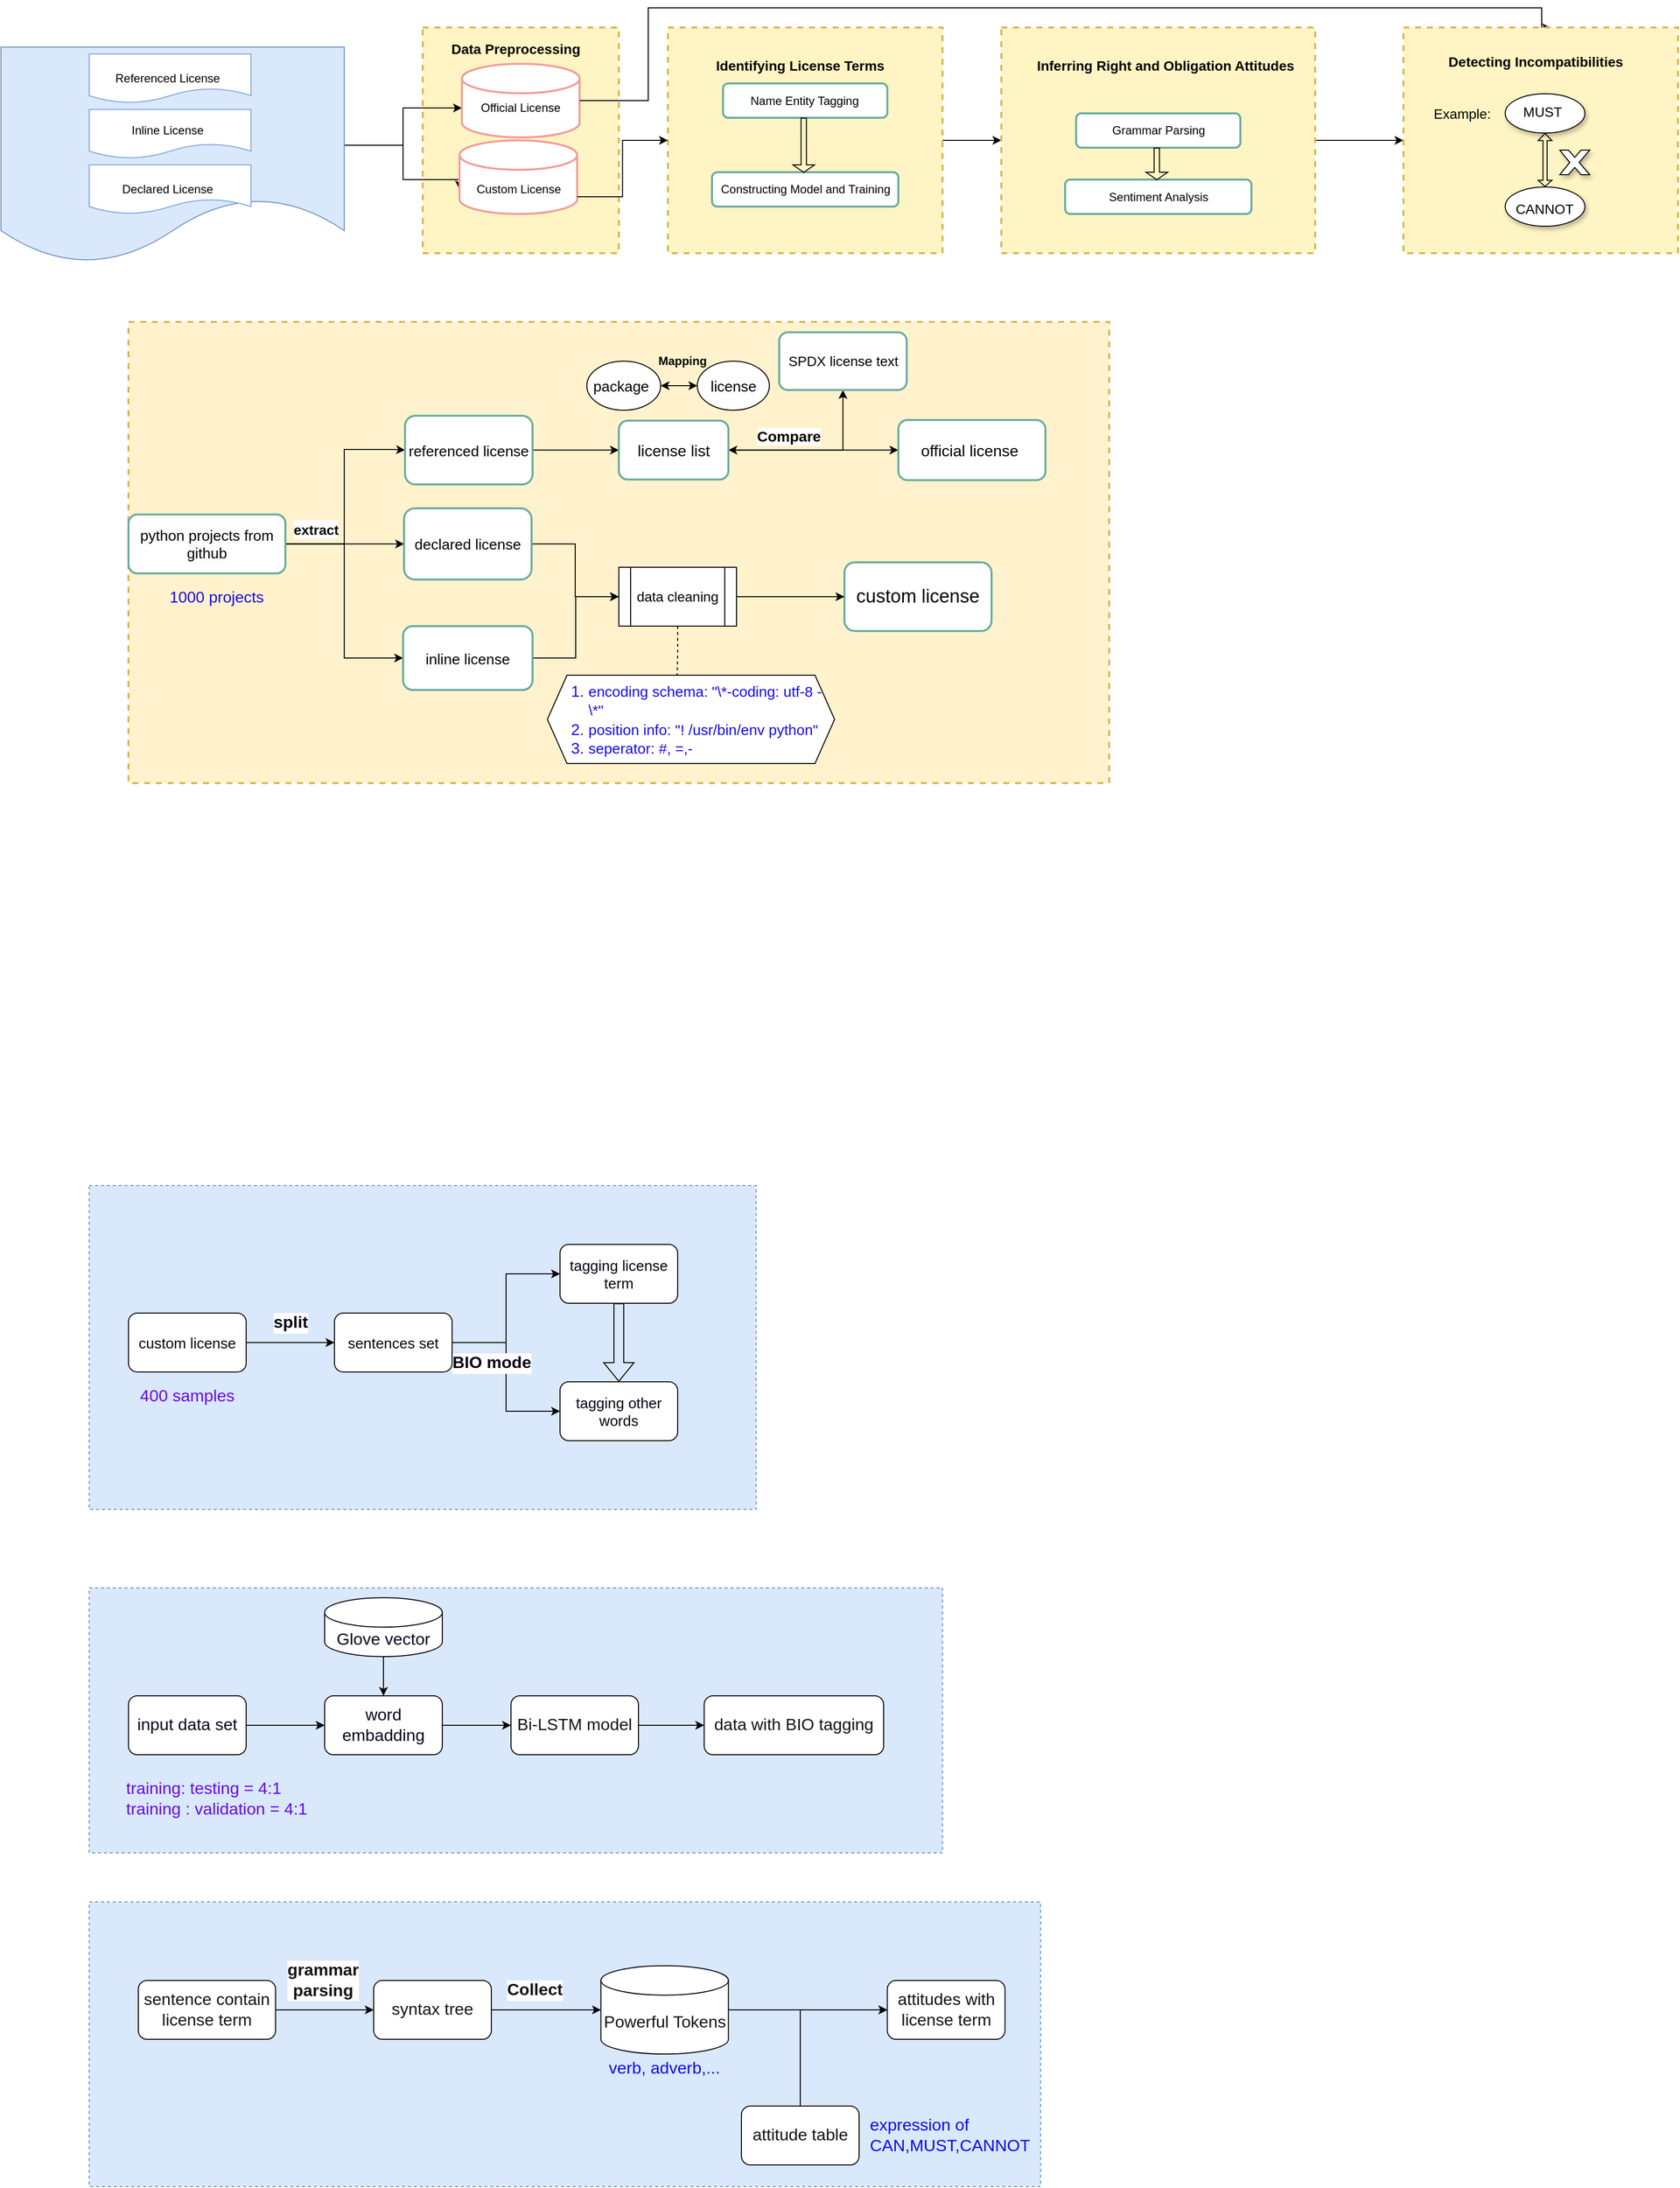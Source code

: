 <mxfile version="20.8.3" type="github"><diagram id="LoJ6E7l1iG33e22ECbr3" name="第 1 页"><mxGraphModel dx="2816" dy="601" grid="1" gridSize="10" guides="1" tooltips="1" connect="1" arrows="1" fold="1" page="1" pageScale="1" pageWidth="1654" pageHeight="1169" math="0" shadow="0"><root><mxCell id="0"/><mxCell id="1" parent="0"/><mxCell id="tMsoOzyT2SmthRaGuFJ_-2" value="" style="rounded=0;whiteSpace=wrap;html=1;dashed=1;strokeWidth=2;fillColor=#fff2cc;strokeColor=#d6b656;" vertex="1" parent="1"><mxGeometry x="-130" y="460" width="1000" height="470" as="geometry"/></mxCell><mxCell id="uneNTKZCtoABOVwzLXwp-10" style="edgeStyle=orthogonalEdgeStyle;rounded=0;orthogonalLoop=1;jettySize=auto;html=1;exitX=1;exitY=0.5;exitDx=0;exitDy=0;entryX=0;entryY=0.5;entryDx=0;entryDy=0;" parent="1" source="92rRM3sGEScD5bXHkcLb-15" target="92rRM3sGEScD5bXHkcLb-26" edge="1"><mxGeometry relative="1" as="geometry"/></mxCell><mxCell id="92rRM3sGEScD5bXHkcLb-15" value="" style="rounded=0;whiteSpace=wrap;html=1;dashed=1;fillColor=#FFF4C3;strokeColor=#d6b656;strokeWidth=2;" parent="1" vertex="1"><mxGeometry x="420" y="160" width="280" height="230" as="geometry"/></mxCell><mxCell id="92rRM3sGEScD5bXHkcLb-9" value="" style="rounded=0;whiteSpace=wrap;html=1;dashed=1;fillColor=#FFF4C3;strokeColor=#d6b656;strokeWidth=2;" parent="1" vertex="1"><mxGeometry x="170" y="160" width="200" height="230" as="geometry"/></mxCell><mxCell id="uneNTKZCtoABOVwzLXwp-1" style="edgeStyle=orthogonalEdgeStyle;rounded=0;orthogonalLoop=1;jettySize=auto;html=1;exitX=1;exitY=0.5;exitDx=0;exitDy=0;" parent="1" source="92rRM3sGEScD5bXHkcLb-1" target="92rRM3sGEScD5bXHkcLb-12" edge="1"><mxGeometry relative="1" as="geometry"><Array as="points"><mxPoint x="90" y="280"/><mxPoint x="150" y="280"/><mxPoint x="150" y="242"/></Array></mxGeometry></mxCell><mxCell id="uneNTKZCtoABOVwzLXwp-2" style="edgeStyle=orthogonalEdgeStyle;rounded=0;orthogonalLoop=1;jettySize=auto;html=1;exitX=1;exitY=0.5;exitDx=0;exitDy=0;entryX=0;entryY=0.5;entryDx=0;entryDy=0;" parent="1" source="92rRM3sGEScD5bXHkcLb-1" target="92rRM3sGEScD5bXHkcLb-13" edge="1"><mxGeometry relative="1" as="geometry"><Array as="points"><mxPoint x="90" y="280"/><mxPoint x="150" y="280"/><mxPoint x="150" y="315"/></Array></mxGeometry></mxCell><mxCell id="92rRM3sGEScD5bXHkcLb-1" value="" style="shape=document;whiteSpace=wrap;html=1;boundedLbl=1;fillColor=#dae8fc;strokeColor=#6c8ebf;" parent="1" vertex="1"><mxGeometry x="-260" y="180" width="350" height="220" as="geometry"/></mxCell><mxCell id="92rRM3sGEScD5bXHkcLb-2" value="" style="shape=document;whiteSpace=wrap;html=1;boundedLbl=1;strokeColor=#7EA6E0;" parent="1" vertex="1"><mxGeometry x="-170" y="187" width="165" height="50" as="geometry"/></mxCell><mxCell id="92rRM3sGEScD5bXHkcLb-3" value="" style="shape=document;whiteSpace=wrap;html=1;boundedLbl=1;strokeColor=#7EA6E0;" parent="1" vertex="1"><mxGeometry x="-170" y="243.5" width="165" height="50" as="geometry"/></mxCell><mxCell id="92rRM3sGEScD5bXHkcLb-4" value="" style="shape=document;whiteSpace=wrap;html=1;boundedLbl=1;strokeColor=#7EA6E0;" parent="1" vertex="1"><mxGeometry x="-170" y="300" width="165" height="50" as="geometry"/></mxCell><mxCell id="92rRM3sGEScD5bXHkcLb-5" value="Referenced License" style="text;html=1;strokeColor=none;fillColor=none;align=center;verticalAlign=middle;whiteSpace=wrap;rounded=0;" parent="1" vertex="1"><mxGeometry x="-150" y="197" width="120" height="30" as="geometry"/></mxCell><mxCell id="92rRM3sGEScD5bXHkcLb-6" value="Inline License" style="text;html=1;strokeColor=none;fillColor=none;align=center;verticalAlign=middle;whiteSpace=wrap;rounded=0;" parent="1" vertex="1"><mxGeometry x="-150" y="250" width="120" height="30" as="geometry"/></mxCell><mxCell id="92rRM3sGEScD5bXHkcLb-7" value="Declared License" style="text;html=1;strokeColor=none;fillColor=none;align=center;verticalAlign=middle;whiteSpace=wrap;rounded=0;" parent="1" vertex="1"><mxGeometry x="-150" y="310" width="120" height="30" as="geometry"/></mxCell><mxCell id="92rRM3sGEScD5bXHkcLb-10" value="" style="shape=cylinder3;whiteSpace=wrap;html=1;boundedLbl=1;backgroundOutline=1;size=15;strokeColor=#F19C99;strokeWidth=2;" parent="1" vertex="1"><mxGeometry x="210" y="197" width="120" height="75" as="geometry"/></mxCell><mxCell id="92rRM3sGEScD5bXHkcLb-11" value="" style="shape=cylinder3;whiteSpace=wrap;html=1;boundedLbl=1;backgroundOutline=1;size=15;strokeColor=#F19C99;strokeWidth=2;" parent="1" vertex="1"><mxGeometry x="207.5" y="275" width="120" height="75" as="geometry"/></mxCell><mxCell id="uneNTKZCtoABOVwzLXwp-17" style="edgeStyle=orthogonalEdgeStyle;rounded=0;orthogonalLoop=1;jettySize=auto;html=1;exitX=1;exitY=0.25;exitDx=0;exitDy=0;entryX=0.537;entryY=0.001;entryDx=0;entryDy=0;entryPerimeter=0;" parent="1" source="92rRM3sGEScD5bXHkcLb-12" target="92rRM3sGEScD5bXHkcLb-33" edge="1"><mxGeometry relative="1" as="geometry"><Array as="points"><mxPoint x="400" y="234"/><mxPoint x="400" y="140"/><mxPoint x="1311" y="140"/></Array></mxGeometry></mxCell><mxCell id="92rRM3sGEScD5bXHkcLb-12" value="Official License" style="text;html=1;strokeColor=none;fillColor=none;align=center;verticalAlign=middle;whiteSpace=wrap;rounded=0;" parent="1" vertex="1"><mxGeometry x="210" y="227" width="120" height="30" as="geometry"/></mxCell><mxCell id="uneNTKZCtoABOVwzLXwp-3" style="edgeStyle=orthogonalEdgeStyle;rounded=0;orthogonalLoop=1;jettySize=auto;html=1;exitX=1;exitY=0.75;exitDx=0;exitDy=0;" parent="1" source="92rRM3sGEScD5bXHkcLb-13" target="92rRM3sGEScD5bXHkcLb-15" edge="1"><mxGeometry relative="1" as="geometry"/></mxCell><mxCell id="92rRM3sGEScD5bXHkcLb-13" value="Custom License" style="text;html=1;strokeColor=none;fillColor=none;align=center;verticalAlign=middle;whiteSpace=wrap;rounded=0;" parent="1" vertex="1"><mxGeometry x="207.5" y="310" width="120" height="30" as="geometry"/></mxCell><mxCell id="92rRM3sGEScD5bXHkcLb-14" value="&lt;b&gt;&lt;font style=&quot;font-size: 14px;&quot;&gt;Data Preprocessing&lt;/font&gt;&lt;/b&gt;" style="text;html=1;strokeColor=none;fillColor=none;align=center;verticalAlign=middle;whiteSpace=wrap;rounded=0;" parent="1" vertex="1"><mxGeometry x="190" y="167" width="150" height="30" as="geometry"/></mxCell><mxCell id="92rRM3sGEScD5bXHkcLb-16" value="&lt;span style=&quot;font-size: 14px;&quot;&gt;&lt;b&gt;Identifying License Terms&lt;/b&gt;&lt;/span&gt;" style="text;html=1;strokeColor=none;fillColor=none;align=center;verticalAlign=middle;whiteSpace=wrap;rounded=0;" parent="1" vertex="1"><mxGeometry x="460" y="183.5" width="190" height="30" as="geometry"/></mxCell><mxCell id="92rRM3sGEScD5bXHkcLb-17" value="" style="rounded=1;whiteSpace=wrap;html=1;fontSize=14;strokeColor=#67AB9F;strokeWidth=2;" parent="1" vertex="1"><mxGeometry x="476.25" y="217" width="167.5" height="35" as="geometry"/></mxCell><mxCell id="92rRM3sGEScD5bXHkcLb-19" value="" style="rounded=1;whiteSpace=wrap;html=1;fontSize=14;strokeColor=#67AB9F;strokeWidth=2;" parent="1" vertex="1"><mxGeometry x="465.01" y="307.5" width="190" height="35" as="geometry"/></mxCell><mxCell id="92rRM3sGEScD5bXHkcLb-21" value="Name Entity Tagging" style="text;html=1;strokeColor=none;fillColor=none;align=center;verticalAlign=middle;whiteSpace=wrap;rounded=0;shadow=1;" parent="1" vertex="1"><mxGeometry x="475.39" y="215.5" width="169.24" height="38" as="geometry"/></mxCell><mxCell id="92rRM3sGEScD5bXHkcLb-22" value="Constructing Model and Training" style="text;html=1;strokeColor=none;fillColor=none;align=center;verticalAlign=middle;whiteSpace=wrap;rounded=0;shadow=1;" parent="1" vertex="1"><mxGeometry x="456.5" y="310" width="207" height="30" as="geometry"/></mxCell><mxCell id="92rRM3sGEScD5bXHkcLb-25" value="" style="shape=flexArrow;endArrow=classic;html=1;rounded=0;fontSize=14;exitX=0.491;exitY=0.995;exitDx=0;exitDy=0;exitPerimeter=0;endWidth=15.625;endSize=2.225;entryX=0.493;entryY=-0.061;entryDx=0;entryDy=0;entryPerimeter=0;width=5.483;" parent="1" source="92rRM3sGEScD5bXHkcLb-17" target="92rRM3sGEScD5bXHkcLb-22" edge="1"><mxGeometry width="50" height="50" relative="1" as="geometry"><mxPoint x="243" y="620" as="sourcePoint"/><mxPoint x="300" y="560" as="targetPoint"/><Array as="points"/></mxGeometry></mxCell><mxCell id="uneNTKZCtoABOVwzLXwp-16" style="edgeStyle=orthogonalEdgeStyle;rounded=0;orthogonalLoop=1;jettySize=auto;html=1;exitX=1;exitY=0.5;exitDx=0;exitDy=0;entryX=0;entryY=0.5;entryDx=0;entryDy=0;" parent="1" source="92rRM3sGEScD5bXHkcLb-26" target="92rRM3sGEScD5bXHkcLb-33" edge="1"><mxGeometry relative="1" as="geometry"/></mxCell><mxCell id="92rRM3sGEScD5bXHkcLb-26" value="" style="rounded=0;whiteSpace=wrap;html=1;dashed=1;fillColor=#FFF4C3;strokeColor=#d6b656;strokeWidth=2;" parent="1" vertex="1"><mxGeometry x="760" y="160" width="320" height="230" as="geometry"/></mxCell><mxCell id="92rRM3sGEScD5bXHkcLb-27" value="&lt;span style=&quot;font-size: 14px;&quot;&gt;&lt;b&gt;Inferring Right and Obligation Attitudes&lt;/b&gt;&lt;/span&gt;" style="text;html=1;strokeColor=none;fillColor=none;align=center;verticalAlign=middle;whiteSpace=wrap;rounded=0;" parent="1" vertex="1"><mxGeometry x="790" y="183.5" width="275" height="30" as="geometry"/></mxCell><mxCell id="92rRM3sGEScD5bXHkcLb-28" value="" style="rounded=1;whiteSpace=wrap;html=1;fontSize=14;strokeColor=#67AB9F;strokeWidth=2;" parent="1" vertex="1"><mxGeometry x="836.25" y="247.5" width="167.5" height="35" as="geometry"/></mxCell><mxCell id="92rRM3sGEScD5bXHkcLb-29" value="" style="rounded=1;whiteSpace=wrap;html=1;fontSize=14;strokeColor=#67AB9F;strokeWidth=2;" parent="1" vertex="1"><mxGeometry x="825" y="315" width="190" height="35" as="geometry"/></mxCell><mxCell id="92rRM3sGEScD5bXHkcLb-30" value="Grammar Parsing" style="text;html=1;strokeColor=none;fillColor=none;align=center;verticalAlign=middle;whiteSpace=wrap;rounded=0;shadow=1;" parent="1" vertex="1"><mxGeometry x="851.5" y="250" width="137" height="30" as="geometry"/></mxCell><mxCell id="92rRM3sGEScD5bXHkcLb-31" value="Sentiment Analysis" style="text;html=1;strokeColor=none;fillColor=none;align=center;verticalAlign=middle;whiteSpace=wrap;rounded=0;shadow=1;" parent="1" vertex="1"><mxGeometry x="816.5" y="317.5" width="207" height="30" as="geometry"/></mxCell><mxCell id="92rRM3sGEScD5bXHkcLb-32" value="" style="shape=flexArrow;endArrow=classic;html=1;rounded=0;fontSize=14;exitX=0.491;exitY=0.995;exitDx=0;exitDy=0;exitPerimeter=0;endWidth=15.625;endSize=2.225;entryX=0.493;entryY=-0.061;entryDx=0;entryDy=0;entryPerimeter=0;width=5.483;" parent="1" source="92rRM3sGEScD5bXHkcLb-28" target="92rRM3sGEScD5bXHkcLb-31" edge="1"><mxGeometry width="50" height="50" relative="1" as="geometry"><mxPoint x="919.25" y="257" as="sourcePoint"/><mxPoint x="976.25" y="197" as="targetPoint"/></mxGeometry></mxCell><mxCell id="92rRM3sGEScD5bXHkcLb-33" value="" style="rounded=0;whiteSpace=wrap;html=1;dashed=1;fillColor=#FFF4C3;strokeColor=#d6b656;strokeWidth=2;" parent="1" vertex="1"><mxGeometry x="1170" y="160" width="280" height="230" as="geometry"/></mxCell><mxCell id="92rRM3sGEScD5bXHkcLb-34" value="&lt;span style=&quot;font-size: 14px;&quot;&gt;&lt;b&gt;Detecting Incompatibilities&lt;/b&gt;&lt;/span&gt;" style="text;html=1;strokeColor=none;fillColor=none;align=center;verticalAlign=middle;whiteSpace=wrap;rounded=0;" parent="1" vertex="1"><mxGeometry x="1210" y="180" width="190" height="30" as="geometry"/></mxCell><mxCell id="92rRM3sGEScD5bXHkcLb-40" value="" style="ellipse;whiteSpace=wrap;html=1;shadow=1;fontSize=14;" parent="1" vertex="1"><mxGeometry x="1273.76" y="227.5" width="81.25" height="40" as="geometry"/></mxCell><mxCell id="92rRM3sGEScD5bXHkcLb-41" value="" style="ellipse;whiteSpace=wrap;html=1;shadow=1;fontSize=14;" parent="1" vertex="1"><mxGeometry x="1273.76" y="322.5" width="81.25" height="40" as="geometry"/></mxCell><mxCell id="92rRM3sGEScD5bXHkcLb-42" value="Example:" style="text;html=1;strokeColor=none;fillColor=none;align=center;verticalAlign=middle;whiteSpace=wrap;rounded=0;shadow=1;fontSize=14;" parent="1" vertex="1"><mxGeometry x="1200" y="232.5" width="60" height="30" as="geometry"/></mxCell><mxCell id="92rRM3sGEScD5bXHkcLb-43" value="" style="shape=flexArrow;endArrow=classic;startArrow=classic;html=1;rounded=0;fontSize=14;entryX=0.5;entryY=1;entryDx=0;entryDy=0;startWidth=8.878;startSize=1.764;endWidth=8.878;endSize=2.079;width=4.184;" parent="1" source="92rRM3sGEScD5bXHkcLb-41" target="92rRM3sGEScD5bXHkcLb-40" edge="1"><mxGeometry width="100" height="100" relative="1" as="geometry"><mxPoint x="1260" y="162.5" as="sourcePoint"/><mxPoint x="1360" y="62.5" as="targetPoint"/></mxGeometry></mxCell><mxCell id="92rRM3sGEScD5bXHkcLb-44" value="MUST" style="text;html=1;strokeColor=none;fillColor=none;align=center;verticalAlign=middle;whiteSpace=wrap;rounded=0;shadow=1;fontSize=14;" parent="1" vertex="1"><mxGeometry x="1284.38" y="232.5" width="55.62" height="27.5" as="geometry"/></mxCell><mxCell id="92rRM3sGEScD5bXHkcLb-45" value="CANNOT" style="text;html=1;strokeColor=none;fillColor=none;align=center;verticalAlign=middle;whiteSpace=wrap;rounded=0;shadow=1;fontSize=14;" parent="1" vertex="1"><mxGeometry x="1284.38" y="330" width="60" height="30" as="geometry"/></mxCell><mxCell id="92rRM3sGEScD5bXHkcLb-46" value="" style="verticalLabelPosition=bottom;verticalAlign=top;html=1;shape=mxgraph.basic.x;shadow=1;fontSize=14;" parent="1" vertex="1"><mxGeometry x="1329.39" y="285" width="30.61" height="25" as="geometry"/></mxCell><mxCell id="tMsoOzyT2SmthRaGuFJ_-19" style="edgeStyle=orthogonalEdgeStyle;rounded=0;orthogonalLoop=1;jettySize=auto;html=1;exitX=1;exitY=0.5;exitDx=0;exitDy=0;entryX=0;entryY=0.5;entryDx=0;entryDy=0;fontSize=15;" edge="1" parent="1" source="tMsoOzyT2SmthRaGuFJ_-10" target="tMsoOzyT2SmthRaGuFJ_-11"><mxGeometry relative="1" as="geometry"><Array as="points"><mxPoint x="90" y="686"/><mxPoint x="90" y="590"/><mxPoint x="140" y="590"/></Array></mxGeometry></mxCell><mxCell id="tMsoOzyT2SmthRaGuFJ_-21" style="edgeStyle=orthogonalEdgeStyle;rounded=0;orthogonalLoop=1;jettySize=auto;html=1;exitX=1;exitY=0.5;exitDx=0;exitDy=0;entryX=0;entryY=0.5;entryDx=0;entryDy=0;fontSize=15;" edge="1" parent="1" source="tMsoOzyT2SmthRaGuFJ_-10" target="tMsoOzyT2SmthRaGuFJ_-13"><mxGeometry relative="1" as="geometry"/></mxCell><mxCell id="tMsoOzyT2SmthRaGuFJ_-38" value="&lt;b&gt;&lt;font style=&quot;font-size: 14px;&quot;&gt;extract&lt;/font&gt;&lt;/b&gt;" style="edgeLabel;html=1;align=center;verticalAlign=middle;resizable=0;points=[];fontSize=16;" vertex="1" connectable="0" parent="tMsoOzyT2SmthRaGuFJ_-21"><mxGeometry x="-0.356" relative="1" as="geometry"><mxPoint x="-8" y="-16" as="offset"/></mxGeometry></mxCell><mxCell id="tMsoOzyT2SmthRaGuFJ_-22" style="edgeStyle=orthogonalEdgeStyle;rounded=0;orthogonalLoop=1;jettySize=auto;html=1;exitX=1;exitY=0.5;exitDx=0;exitDy=0;entryX=0;entryY=0.5;entryDx=0;entryDy=0;fontSize=15;" edge="1" parent="1" source="tMsoOzyT2SmthRaGuFJ_-10" target="tMsoOzyT2SmthRaGuFJ_-14"><mxGeometry relative="1" as="geometry"/></mxCell><mxCell id="tMsoOzyT2SmthRaGuFJ_-10" value="&lt;span style=&quot;color: rgb(0, 0, 0); font-family: Helvetica; font-size: 15px; font-style: normal; font-variant-ligatures: normal; font-variant-caps: normal; font-weight: 400; letter-spacing: normal; orphans: 2; text-align: center; text-indent: 0px; text-transform: none; widows: 2; word-spacing: 0px; -webkit-text-stroke-width: 0px; background-color: rgb(251, 251, 251); text-decoration-style: initial; text-decoration-color: initial; float: none; display: inline !important;&quot;&gt;python projects from github&lt;/span&gt;" style="rounded=1;whiteSpace=wrap;html=1;fontSize=14;strokeColor=#67AB9F;strokeWidth=2;" vertex="1" parent="1"><mxGeometry x="-130" y="656.25" width="160" height="60" as="geometry"/></mxCell><mxCell id="tMsoOzyT2SmthRaGuFJ_-23" style="edgeStyle=orthogonalEdgeStyle;rounded=0;orthogonalLoop=1;jettySize=auto;html=1;exitX=1;exitY=0.5;exitDx=0;exitDy=0;entryX=0;entryY=0.5;entryDx=0;entryDy=0;fontSize=15;" edge="1" parent="1" source="tMsoOzyT2SmthRaGuFJ_-11" target="tMsoOzyT2SmthRaGuFJ_-12"><mxGeometry relative="1" as="geometry"/></mxCell><mxCell id="tMsoOzyT2SmthRaGuFJ_-11" value="&lt;span style=&quot;font-size: 15px;&quot;&gt;referenced license&lt;/span&gt;" style="rounded=1;whiteSpace=wrap;html=1;fontSize=14;strokeColor=#67AB9F;strokeWidth=2;" vertex="1" parent="1"><mxGeometry x="152" y="555.63" width="130" height="70" as="geometry"/></mxCell><mxCell id="tMsoOzyT2SmthRaGuFJ_-34" style="edgeStyle=orthogonalEdgeStyle;rounded=0;orthogonalLoop=1;jettySize=auto;html=1;exitX=1;exitY=0.5;exitDx=0;exitDy=0;entryX=0.5;entryY=1;entryDx=0;entryDy=0;fontSize=15;startArrow=classic;startFill=1;" edge="1" parent="1" source="tMsoOzyT2SmthRaGuFJ_-12" target="tMsoOzyT2SmthRaGuFJ_-17"><mxGeometry relative="1" as="geometry"><Array as="points"><mxPoint x="599" y="591"/></Array></mxGeometry></mxCell><mxCell id="tMsoOzyT2SmthRaGuFJ_-35" value="&lt;b&gt;Compare&lt;/b&gt;" style="edgeLabel;html=1;align=center;verticalAlign=middle;resizable=0;points=[];fontSize=15;" vertex="1" connectable="0" parent="tMsoOzyT2SmthRaGuFJ_-34"><mxGeometry x="0.287" y="-1" relative="1" as="geometry"><mxPoint x="-53" y="-16" as="offset"/></mxGeometry></mxCell><mxCell id="tMsoOzyT2SmthRaGuFJ_-37" style="edgeStyle=orthogonalEdgeStyle;rounded=0;orthogonalLoop=1;jettySize=auto;html=1;fontSize=15;startArrow=none;startFill=0;" edge="1" parent="1" source="tMsoOzyT2SmthRaGuFJ_-12" target="tMsoOzyT2SmthRaGuFJ_-18"><mxGeometry relative="1" as="geometry"><Array as="points"><mxPoint x="590" y="590"/><mxPoint x="590" y="590"/></Array></mxGeometry></mxCell><mxCell id="tMsoOzyT2SmthRaGuFJ_-12" value="&lt;font style=&quot;font-size: 16px;&quot;&gt;license list&lt;/font&gt;" style="rounded=1;whiteSpace=wrap;html=1;fontSize=14;strokeColor=#67AB9F;strokeWidth=2;" vertex="1" parent="1"><mxGeometry x="370" y="560.63" width="111.72" height="60" as="geometry"/></mxCell><mxCell id="tMsoOzyT2SmthRaGuFJ_-41" style="edgeStyle=orthogonalEdgeStyle;rounded=0;orthogonalLoop=1;jettySize=auto;html=1;exitX=1;exitY=0.5;exitDx=0;exitDy=0;entryX=0;entryY=0.5;entryDx=0;entryDy=0;fontSize=19;startArrow=none;startFill=0;" edge="1" parent="1" source="tMsoOzyT2SmthRaGuFJ_-13" target="tMsoOzyT2SmthRaGuFJ_-40"><mxGeometry relative="1" as="geometry"/></mxCell><mxCell id="tMsoOzyT2SmthRaGuFJ_-13" value="&lt;span style=&quot;font-size: 15px;&quot;&gt;declared license&lt;/span&gt;" style="rounded=1;whiteSpace=wrap;html=1;fontSize=14;strokeColor=#67AB9F;strokeWidth=2;" vertex="1" parent="1"><mxGeometry x="151" y="650" width="130" height="72.5" as="geometry"/></mxCell><mxCell id="tMsoOzyT2SmthRaGuFJ_-42" style="edgeStyle=orthogonalEdgeStyle;rounded=0;orthogonalLoop=1;jettySize=auto;html=1;exitX=1;exitY=0.5;exitDx=0;exitDy=0;entryX=0;entryY=0.5;entryDx=0;entryDy=0;fontSize=19;startArrow=none;startFill=0;" edge="1" parent="1" source="tMsoOzyT2SmthRaGuFJ_-14" target="tMsoOzyT2SmthRaGuFJ_-40"><mxGeometry relative="1" as="geometry"/></mxCell><mxCell id="tMsoOzyT2SmthRaGuFJ_-14" value="&lt;span style=&quot;font-size: 15px;&quot;&gt;inline license&lt;/span&gt;" style="rounded=1;whiteSpace=wrap;html=1;fontSize=14;strokeColor=#67AB9F;strokeWidth=2;" vertex="1" parent="1"><mxGeometry x="150" y="770" width="132" height="65" as="geometry"/></mxCell><mxCell id="tMsoOzyT2SmthRaGuFJ_-16" value="&lt;font style=&quot;font-size: 19px;&quot;&gt;custom license&lt;/font&gt;" style="rounded=1;whiteSpace=wrap;html=1;fontSize=14;strokeColor=#67AB9F;strokeWidth=2;" vertex="1" parent="1"><mxGeometry x="600" y="705" width="150" height="70" as="geometry"/></mxCell><mxCell id="tMsoOzyT2SmthRaGuFJ_-17" value="SPDX license text" style="rounded=1;whiteSpace=wrap;html=1;fontSize=14;strokeColor=#67AB9F;strokeWidth=2;" vertex="1" parent="1"><mxGeometry x="533.5" y="470.63" width="130" height="58.75" as="geometry"/></mxCell><mxCell id="tMsoOzyT2SmthRaGuFJ_-18" value="&lt;font style=&quot;font-size: 16px;&quot;&gt;official license&amp;nbsp;&lt;/font&gt;" style="rounded=1;whiteSpace=wrap;html=1;fontSize=14;strokeColor=#67AB9F;strokeWidth=2;" vertex="1" parent="1"><mxGeometry x="655.01" y="560.01" width="150" height="61.25" as="geometry"/></mxCell><mxCell id="tMsoOzyT2SmthRaGuFJ_-27" value="&lt;b&gt;Mapping&lt;/b&gt;" style="text;html=1;strokeColor=none;fillColor=none;align=center;verticalAlign=middle;whiteSpace=wrap;rounded=0;fontSize=12;" vertex="1" parent="1"><mxGeometry x="412.75" y="490" width="43.75" height="20" as="geometry"/></mxCell><mxCell id="tMsoOzyT2SmthRaGuFJ_-31" style="edgeStyle=orthogonalEdgeStyle;rounded=0;orthogonalLoop=1;jettySize=auto;html=1;exitX=1;exitY=0.5;exitDx=0;exitDy=0;entryX=0;entryY=0.5;entryDx=0;entryDy=0;fontSize=15;startArrow=classic;startFill=1;" edge="1" parent="1" source="tMsoOzyT2SmthRaGuFJ_-29" target="tMsoOzyT2SmthRaGuFJ_-30"><mxGeometry relative="1" as="geometry"/></mxCell><mxCell id="tMsoOzyT2SmthRaGuFJ_-29" value="&lt;font style=&quot;font-size: 15px;&quot;&gt;package&amp;nbsp;&lt;/font&gt;" style="ellipse;whiteSpace=wrap;html=1;fontSize=12;" vertex="1" parent="1"><mxGeometry x="337.35" y="500" width="75.3" height="50" as="geometry"/></mxCell><mxCell id="tMsoOzyT2SmthRaGuFJ_-30" value="license" style="ellipse;whiteSpace=wrap;html=1;fontSize=15;" vertex="1" parent="1"><mxGeometry x="450" y="500" width="73.5" height="50" as="geometry"/></mxCell><mxCell id="tMsoOzyT2SmthRaGuFJ_-43" style="edgeStyle=orthogonalEdgeStyle;rounded=0;orthogonalLoop=1;jettySize=auto;html=1;exitX=1;exitY=0.5;exitDx=0;exitDy=0;entryX=0;entryY=0.5;entryDx=0;entryDy=0;fontSize=19;startArrow=none;startFill=0;" edge="1" parent="1" source="tMsoOzyT2SmthRaGuFJ_-40" target="tMsoOzyT2SmthRaGuFJ_-16"><mxGeometry relative="1" as="geometry"/></mxCell><mxCell id="tMsoOzyT2SmthRaGuFJ_-48" style="edgeStyle=orthogonalEdgeStyle;rounded=0;orthogonalLoop=1;jettySize=auto;html=1;exitX=0.5;exitY=1;exitDx=0;exitDy=0;entryX=0.452;entryY=0.004;entryDx=0;entryDy=0;entryPerimeter=0;fontSize=15;fontColor=#1809F1;startArrow=none;startFill=0;dashed=1;endArrow=none;endFill=0;" edge="1" parent="1" source="tMsoOzyT2SmthRaGuFJ_-40" target="tMsoOzyT2SmthRaGuFJ_-47"><mxGeometry relative="1" as="geometry"/></mxCell><mxCell id="tMsoOzyT2SmthRaGuFJ_-40" value="data cleaning" style="shape=process;whiteSpace=wrap;html=1;backgroundOutline=1;fontSize=14;" vertex="1" parent="1"><mxGeometry x="370" y="710" width="120" height="60" as="geometry"/></mxCell><mxCell id="tMsoOzyT2SmthRaGuFJ_-45" value="1000 projects" style="text;html=1;strokeColor=none;fillColor=none;align=center;verticalAlign=middle;whiteSpace=wrap;rounded=0;fontSize=16;fontColor=#1809f1;" vertex="1" parent="1"><mxGeometry x="-90" y="730" width="100" height="20" as="geometry"/></mxCell><mxCell id="tMsoOzyT2SmthRaGuFJ_-47" value="&lt;ol style=&quot;border-color: var(--border-color); font-size: 16px;&quot;&gt;&lt;li style=&quot;border-color: var(--border-color);&quot;&gt;&lt;span style=&quot;border-color: var(--border-color); font-size: 15px; background-color: initial;&quot;&gt;encoding schema: &quot;\*-coding: utf-8 -\*&quot;&lt;/span&gt;&lt;/li&gt;&lt;li style=&quot;border-color: var(--border-color);&quot;&gt;&lt;span style=&quot;border-color: var(--border-color); font-size: 15px; background-color: initial;&quot;&gt;position info:&amp;nbsp;&lt;/span&gt;&lt;span style=&quot;border-color: var(--border-color); font-size: 15px; background-color: initial;&quot; class=&quot;S1PPyQ&quot;&gt;&quot;! /usr/bin/env python&quot;&lt;/span&gt;&lt;/li&gt;&lt;li style=&quot;border-color: var(--border-color);&quot;&gt;&lt;span style=&quot;border-color: var(--border-color); font-size: 15px; background-color: initial;&quot;&gt;seperator: #, =,-&lt;/span&gt;&lt;/li&gt;&lt;/ol&gt;" style="shape=hexagon;perimeter=hexagonPerimeter2;whiteSpace=wrap;html=1;fixedSize=1;fontSize=15;fontColor=#1809F1;align=left;" vertex="1" parent="1"><mxGeometry x="297.13" y="820" width="292.87" height="90" as="geometry"/></mxCell><mxCell id="tMsoOzyT2SmthRaGuFJ_-51" value="" style="rounded=0;whiteSpace=wrap;html=1;dashed=1;fontSize=15;fillColor=#dae8fc;strokeColor=#6c8ebf;" vertex="1" parent="1"><mxGeometry x="-170" y="1340" width="680" height="330" as="geometry"/></mxCell><mxCell id="tMsoOzyT2SmthRaGuFJ_-57" style="edgeStyle=orthogonalEdgeStyle;rounded=0;orthogonalLoop=1;jettySize=auto;html=1;exitX=1;exitY=0.5;exitDx=0;exitDy=0;fontSize=15;fontColor=#090114;startArrow=none;startFill=0;endArrow=classic;endFill=1;" edge="1" parent="1" source="tMsoOzyT2SmthRaGuFJ_-52" target="tMsoOzyT2SmthRaGuFJ_-54"><mxGeometry relative="1" as="geometry"/></mxCell><mxCell id="tMsoOzyT2SmthRaGuFJ_-58" value="&lt;b&gt;&lt;font style=&quot;font-size: 17px;&quot;&gt;split&lt;/font&gt;&lt;/b&gt;" style="edgeLabel;html=1;align=center;verticalAlign=middle;resizable=0;points=[];fontSize=15;fontColor=#090114;" vertex="1" connectable="0" parent="tMsoOzyT2SmthRaGuFJ_-57"><mxGeometry x="-0.216" y="-3" relative="1" as="geometry"><mxPoint x="9" y="-23" as="offset"/></mxGeometry></mxCell><mxCell id="tMsoOzyT2SmthRaGuFJ_-52" value="&lt;font color=&quot;#090114&quot;&gt;custom license&lt;/font&gt;" style="rounded=1;whiteSpace=wrap;html=1;fontSize=15;fontColor=#1809F1;" vertex="1" parent="1"><mxGeometry x="-130" y="1470" width="120" height="60" as="geometry"/></mxCell><mxCell id="tMsoOzyT2SmthRaGuFJ_-60" style="edgeStyle=orthogonalEdgeStyle;rounded=0;orthogonalLoop=1;jettySize=auto;html=1;exitX=1;exitY=0.5;exitDx=0;exitDy=0;entryX=0;entryY=0.5;entryDx=0;entryDy=0;fontSize=17;fontColor=#090114;startArrow=none;startFill=0;endArrow=classic;endFill=1;" edge="1" parent="1" source="tMsoOzyT2SmthRaGuFJ_-54" target="tMsoOzyT2SmthRaGuFJ_-55"><mxGeometry relative="1" as="geometry"/></mxCell><mxCell id="tMsoOzyT2SmthRaGuFJ_-61" style="edgeStyle=orthogonalEdgeStyle;rounded=0;orthogonalLoop=1;jettySize=auto;html=1;exitX=1;exitY=0.5;exitDx=0;exitDy=0;entryX=0;entryY=0.5;entryDx=0;entryDy=0;fontSize=17;fontColor=#090114;startArrow=none;startFill=0;endArrow=classic;endFill=1;" edge="1" parent="1" source="tMsoOzyT2SmthRaGuFJ_-54" target="tMsoOzyT2SmthRaGuFJ_-56"><mxGeometry relative="1" as="geometry"/></mxCell><mxCell id="tMsoOzyT2SmthRaGuFJ_-63" value="&lt;b&gt;BIO mode&lt;/b&gt;" style="edgeLabel;html=1;align=center;verticalAlign=middle;resizable=0;points=[];fontSize=17;fontColor=#090114;" vertex="1" connectable="0" parent="tMsoOzyT2SmthRaGuFJ_-61"><mxGeometry x="0.22" relative="1" as="geometry"><mxPoint x="-15" y="-34" as="offset"/></mxGeometry></mxCell><mxCell id="tMsoOzyT2SmthRaGuFJ_-54" value="sentences set" style="rounded=1;whiteSpace=wrap;html=1;fontSize=15;fontColor=#090114;" vertex="1" parent="1"><mxGeometry x="80" y="1470" width="120" height="60" as="geometry"/></mxCell><mxCell id="tMsoOzyT2SmthRaGuFJ_-55" value="tagging license term" style="rounded=1;whiteSpace=wrap;html=1;fontSize=15;fontColor=#090114;" vertex="1" parent="1"><mxGeometry x="310" y="1400" width="120" height="60" as="geometry"/></mxCell><mxCell id="tMsoOzyT2SmthRaGuFJ_-56" value="tagging other words" style="rounded=1;whiteSpace=wrap;html=1;fontSize=15;fontColor=#090114;" vertex="1" parent="1"><mxGeometry x="310" y="1540" width="120" height="60" as="geometry"/></mxCell><mxCell id="tMsoOzyT2SmthRaGuFJ_-62" value="" style="shape=flexArrow;endArrow=classic;html=1;rounded=0;fontSize=17;fontColor=#090114;entryX=0.5;entryY=0;entryDx=0;entryDy=0;" edge="1" parent="1" source="tMsoOzyT2SmthRaGuFJ_-55" target="tMsoOzyT2SmthRaGuFJ_-56"><mxGeometry width="50" height="50" relative="1" as="geometry"><mxPoint x="340" y="1530" as="sourcePoint"/><mxPoint x="390" y="1480" as="targetPoint"/></mxGeometry></mxCell><mxCell id="tMsoOzyT2SmthRaGuFJ_-64" value="&lt;font color=&quot;#6508e7&quot;&gt;400 samples&lt;/font&gt;" style="text;html=1;strokeColor=none;fillColor=none;align=center;verticalAlign=middle;whiteSpace=wrap;rounded=0;fontSize=17;fontColor=#090114;" vertex="1" parent="1"><mxGeometry x="-120" y="1540" width="100" height="30" as="geometry"/></mxCell><mxCell id="tMsoOzyT2SmthRaGuFJ_-65" value="" style="rounded=0;whiteSpace=wrap;html=1;dashed=1;fontSize=15;fillColor=#dae8fc;strokeColor=#6c8ebf;" vertex="1" parent="1"><mxGeometry x="-170" y="1750" width="870" height="270" as="geometry"/></mxCell><mxCell id="tMsoOzyT2SmthRaGuFJ_-69" style="edgeStyle=orthogonalEdgeStyle;rounded=0;orthogonalLoop=1;jettySize=auto;html=1;exitX=1;exitY=0.5;exitDx=0;exitDy=0;fontSize=17;fontColor=#0C011C;startArrow=none;startFill=0;endArrow=classic;endFill=1;" edge="1" parent="1" source="tMsoOzyT2SmthRaGuFJ_-66" target="tMsoOzyT2SmthRaGuFJ_-68"><mxGeometry relative="1" as="geometry"/></mxCell><mxCell id="tMsoOzyT2SmthRaGuFJ_-66" value="&lt;font color=&quot;#0c011c&quot;&gt;input data set&lt;/font&gt;" style="rounded=1;whiteSpace=wrap;html=1;fontSize=17;fontColor=#6508e7;" vertex="1" parent="1"><mxGeometry x="-130" y="1860" width="120" height="60" as="geometry"/></mxCell><mxCell id="tMsoOzyT2SmthRaGuFJ_-67" value="&lt;div style=&quot;text-align: left;&quot;&gt;&lt;span style=&quot;background-color: initial;&quot;&gt;&lt;font color=&quot;#6308e8&quot;&gt;training: testing = 4:1&lt;/font&gt;&lt;/span&gt;&lt;/div&gt;&lt;div style=&quot;text-align: left;&quot;&gt;&lt;span style=&quot;background-color: initial;&quot;&gt;&lt;font color=&quot;#6308e8&quot;&gt;training : validation = 4:1&lt;/font&gt;&lt;/span&gt;&lt;/div&gt;" style="text;html=1;strokeColor=none;fillColor=none;align=center;verticalAlign=middle;whiteSpace=wrap;rounded=0;fontSize=17;fontColor=#0C011C;" vertex="1" parent="1"><mxGeometry x="-165" y="1950" width="250" height="30" as="geometry"/></mxCell><mxCell id="tMsoOzyT2SmthRaGuFJ_-74" style="edgeStyle=orthogonalEdgeStyle;rounded=0;orthogonalLoop=1;jettySize=auto;html=1;exitX=1;exitY=0.5;exitDx=0;exitDy=0;entryX=0;entryY=0.5;entryDx=0;entryDy=0;fontSize=17;fontColor=#6308E8;startArrow=none;startFill=0;endArrow=classic;endFill=1;" edge="1" parent="1" source="tMsoOzyT2SmthRaGuFJ_-68" target="tMsoOzyT2SmthRaGuFJ_-73"><mxGeometry relative="1" as="geometry"/></mxCell><mxCell id="tMsoOzyT2SmthRaGuFJ_-68" value="word embadding" style="rounded=1;whiteSpace=wrap;html=1;fontSize=17;fontColor=#0C011C;" vertex="1" parent="1"><mxGeometry x="70" y="1860" width="120" height="60" as="geometry"/></mxCell><mxCell id="tMsoOzyT2SmthRaGuFJ_-71" style="edgeStyle=orthogonalEdgeStyle;rounded=0;orthogonalLoop=1;jettySize=auto;html=1;exitX=0.5;exitY=1;exitDx=0;exitDy=0;exitPerimeter=0;entryX=0.5;entryY=0;entryDx=0;entryDy=0;fontSize=17;fontColor=#0C011C;startArrow=none;startFill=0;endArrow=classic;endFill=1;" edge="1" parent="1" source="tMsoOzyT2SmthRaGuFJ_-70" target="tMsoOzyT2SmthRaGuFJ_-68"><mxGeometry relative="1" as="geometry"/></mxCell><mxCell id="tMsoOzyT2SmthRaGuFJ_-70" value="Glove vector" style="shape=cylinder3;whiteSpace=wrap;html=1;boundedLbl=1;backgroundOutline=1;size=15;fontSize=17;fontColor=#0C011C;" vertex="1" parent="1"><mxGeometry x="70" y="1760" width="120" height="60" as="geometry"/></mxCell><mxCell id="tMsoOzyT2SmthRaGuFJ_-77" style="edgeStyle=orthogonalEdgeStyle;rounded=0;orthogonalLoop=1;jettySize=auto;html=1;exitX=1;exitY=0.5;exitDx=0;exitDy=0;entryX=0;entryY=0.5;entryDx=0;entryDy=0;fontSize=17;fontColor=#141415;startArrow=none;startFill=0;endArrow=classic;endFill=1;" edge="1" parent="1" source="tMsoOzyT2SmthRaGuFJ_-73" target="tMsoOzyT2SmthRaGuFJ_-76"><mxGeometry relative="1" as="geometry"/></mxCell><mxCell id="tMsoOzyT2SmthRaGuFJ_-73" value="&lt;font color=&quot;#141415&quot;&gt;Bi-LSTM model&lt;/font&gt;" style="rounded=1;whiteSpace=wrap;html=1;fontSize=17;fontColor=#6308E8;" vertex="1" parent="1"><mxGeometry x="260" y="1860" width="130" height="60" as="geometry"/></mxCell><mxCell id="tMsoOzyT2SmthRaGuFJ_-76" value="data with BIO tagging" style="rounded=1;whiteSpace=wrap;html=1;fontSize=17;fontColor=#141415;" vertex="1" parent="1"><mxGeometry x="457" y="1860" width="183" height="60" as="geometry"/></mxCell><mxCell id="tMsoOzyT2SmthRaGuFJ_-78" value="" style="rounded=0;whiteSpace=wrap;html=1;dashed=1;fontSize=15;fillColor=#dae8fc;strokeColor=#6c8ebf;" vertex="1" parent="1"><mxGeometry x="-170" y="2070" width="970" height="290" as="geometry"/></mxCell><mxCell id="tMsoOzyT2SmthRaGuFJ_-81" style="edgeStyle=orthogonalEdgeStyle;rounded=0;orthogonalLoop=1;jettySize=auto;html=1;exitX=1;exitY=0.5;exitDx=0;exitDy=0;entryX=0;entryY=0.5;entryDx=0;entryDy=0;fontSize=17;fontColor=#141415;startArrow=none;startFill=0;endArrow=classic;endFill=1;" edge="1" parent="1" source="tMsoOzyT2SmthRaGuFJ_-79" target="tMsoOzyT2SmthRaGuFJ_-80"><mxGeometry relative="1" as="geometry"/></mxCell><mxCell id="tMsoOzyT2SmthRaGuFJ_-82" value="&lt;b&gt;grammar &lt;br&gt;parsing&lt;/b&gt;" style="edgeLabel;html=1;align=center;verticalAlign=middle;resizable=0;points=[];fontSize=17;fontColor=#141415;" vertex="1" connectable="0" parent="tMsoOzyT2SmthRaGuFJ_-81"><mxGeometry x="0.258" y="-2" relative="1" as="geometry"><mxPoint x="-15" y="-32" as="offset"/></mxGeometry></mxCell><mxCell id="tMsoOzyT2SmthRaGuFJ_-79" value="sentence contain license term" style="rounded=1;whiteSpace=wrap;html=1;fontSize=17;fontColor=#141415;" vertex="1" parent="1"><mxGeometry x="-120" y="2150" width="140" height="60" as="geometry"/></mxCell><mxCell id="tMsoOzyT2SmthRaGuFJ_-85" style="edgeStyle=orthogonalEdgeStyle;rounded=0;orthogonalLoop=1;jettySize=auto;html=1;exitX=1;exitY=0.5;exitDx=0;exitDy=0;fontSize=17;fontColor=#141415;startArrow=none;startFill=0;endArrow=classic;endFill=1;" edge="1" parent="1" source="tMsoOzyT2SmthRaGuFJ_-80" target="tMsoOzyT2SmthRaGuFJ_-92"><mxGeometry relative="1" as="geometry"><mxPoint x="336.5" y="2180" as="targetPoint"/></mxGeometry></mxCell><mxCell id="tMsoOzyT2SmthRaGuFJ_-88" value="&lt;b&gt;Collect&lt;/b&gt;" style="edgeLabel;html=1;align=center;verticalAlign=middle;resizable=0;points=[];fontSize=17;fontColor=#141415;" vertex="1" connectable="0" parent="tMsoOzyT2SmthRaGuFJ_-85"><mxGeometry x="-0.737" relative="1" as="geometry"><mxPoint x="29" y="-20" as="offset"/></mxGeometry></mxCell><mxCell id="tMsoOzyT2SmthRaGuFJ_-80" value="syntax tree" style="rounded=1;whiteSpace=wrap;html=1;fontSize=17;fontColor=#141415;" vertex="1" parent="1"><mxGeometry x="120" y="2150" width="120" height="60" as="geometry"/></mxCell><mxCell id="tMsoOzyT2SmthRaGuFJ_-91" style="edgeStyle=orthogonalEdgeStyle;rounded=0;orthogonalLoop=1;jettySize=auto;html=1;exitX=0.5;exitY=0;exitDx=0;exitDy=0;entryX=0;entryY=0.5;entryDx=0;entryDy=0;fontSize=17;fontColor=#141415;startArrow=none;startFill=0;endArrow=classic;endFill=1;" edge="1" parent="1" source="tMsoOzyT2SmthRaGuFJ_-83" target="tMsoOzyT2SmthRaGuFJ_-87"><mxGeometry relative="1" as="geometry"/></mxCell><mxCell id="tMsoOzyT2SmthRaGuFJ_-83" value="attitude table" style="rounded=1;whiteSpace=wrap;html=1;fontSize=17;fontColor=#141415;" vertex="1" parent="1"><mxGeometry x="495" y="2278" width="120" height="60" as="geometry"/></mxCell><mxCell id="tMsoOzyT2SmthRaGuFJ_-89" style="edgeStyle=orthogonalEdgeStyle;rounded=0;orthogonalLoop=1;jettySize=auto;html=1;entryX=0;entryY=0.5;entryDx=0;entryDy=0;fontSize=17;fontColor=#141415;startArrow=none;startFill=0;endArrow=classic;endFill=1;" edge="1" parent="1" source="tMsoOzyT2SmthRaGuFJ_-92" target="tMsoOzyT2SmthRaGuFJ_-87"><mxGeometry relative="1" as="geometry"><mxPoint x="456.5" y="2180" as="sourcePoint"/></mxGeometry></mxCell><mxCell id="tMsoOzyT2SmthRaGuFJ_-87" value="attitudes with license term" style="rounded=1;whiteSpace=wrap;html=1;fontSize=17;fontColor=#141415;" vertex="1" parent="1"><mxGeometry x="643.75" y="2150" width="120" height="60" as="geometry"/></mxCell><mxCell id="tMsoOzyT2SmthRaGuFJ_-92" value="Powerful Tokens" style="shape=cylinder3;whiteSpace=wrap;html=1;boundedLbl=1;backgroundOutline=1;size=15;fontSize=17;fontColor=#141415;" vertex="1" parent="1"><mxGeometry x="351.72" y="2135" width="130" height="90" as="geometry"/></mxCell><mxCell id="tMsoOzyT2SmthRaGuFJ_-93" value="&lt;font color=&quot;#0909ec&quot;&gt;verb, adverb,...&lt;/font&gt;" style="text;html=1;strokeColor=none;fillColor=none;align=center;verticalAlign=middle;whiteSpace=wrap;rounded=0;fontSize=17;fontColor=#141415;" vertex="1" parent="1"><mxGeometry x="358.22" y="2225" width="117" height="30" as="geometry"/></mxCell><mxCell id="tMsoOzyT2SmthRaGuFJ_-94" value="expression of CAN,MUST,CANNOT" style="text;html=1;strokeColor=none;fillColor=none;align=left;verticalAlign=middle;whiteSpace=wrap;rounded=0;fontSize=17;fontColor=#0909ec;" vertex="1" parent="1"><mxGeometry x="624" y="2274.5" width="166" height="67" as="geometry"/></mxCell></root></mxGraphModel></diagram></mxfile>